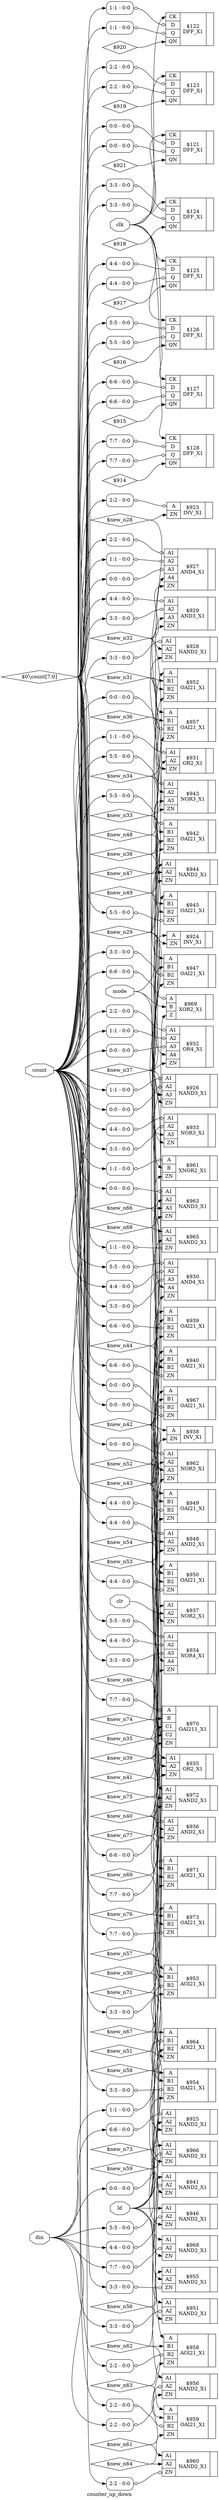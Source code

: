 digraph "counter_up_down" {
label="counter_up_down";
rankdir="LR";
remincross=true;
n53 [ shape=octagon, label="clk", color="black", fontcolor="black"];
n54 [ shape=octagon, label="clr", color="black", fontcolor="black"];
n55 [ shape=octagon, label="count", color="black", fontcolor="black"];
n56 [ shape=octagon, label="din", color="black", fontcolor="black"];
n57 [ shape=octagon, label="ld", color="black", fontcolor="black"];
n58 [ shape=octagon, label="mode", color="black", fontcolor="black"];
c61 [ shape=record, label="{{<p59> A|<p60> ZN}|$923\nINV_X1|{}}",  ];
x0 [ shape=record, style=rounded, label="<s0> 2:2 - 0:0 ", color="black", fontcolor="black" ];
x0:e -> c61:p59:w [arrowhead=odiamond, arrowtail=odiamond, dir=both, color="black", fontcolor="black", label=""];
c62 [ shape=record, label="{{<p59> A|<p60> ZN}|$924\nINV_X1|{}}",  ];
c65 [ shape=record, label="{{<p63> A1|<p64> A2|<p60> ZN}|$925\nNAND2_X1|{}}",  ];
x1 [ shape=record, style=rounded, label="<s0> 6:6 - 0:0 ", color="black", fontcolor="black" ];
x1:e -> c65:p63:w [arrowhead=odiamond, arrowtail=odiamond, dir=both, color="black", fontcolor="black", label=""];
c67 [ shape=record, label="{{<p63> A1|<p64> A2|<p66> A3|<p60> ZN}|$926\nNAND3_X1|{}}",  ];
x2 [ shape=record, style=rounded, label="<s0> 1:1 - 0:0 ", color="black", fontcolor="black" ];
x2:e -> c67:p63:w [arrowhead=odiamond, arrowtail=odiamond, dir=both, color="black", fontcolor="black", label=""];
x3 [ shape=record, style=rounded, label="<s0> 0:0 - 0:0 ", color="black", fontcolor="black" ];
x3:e -> c67:p64:w [arrowhead=odiamond, arrowtail=odiamond, dir=both, color="black", fontcolor="black", label=""];
c69 [ shape=record, label="{{<p63> A1|<p64> A2|<p66> A3|<p68> A4|<p60> ZN}|$927\nAND4_X1|{}}",  ];
x4 [ shape=record, style=rounded, label="<s0> 2:2 - 0:0 ", color="black", fontcolor="black" ];
x4:e -> c69:p63:w [arrowhead=odiamond, arrowtail=odiamond, dir=both, color="black", fontcolor="black", label=""];
x5 [ shape=record, style=rounded, label="<s0> 1:1 - 0:0 ", color="black", fontcolor="black" ];
x5:e -> c69:p64:w [arrowhead=odiamond, arrowtail=odiamond, dir=both, color="black", fontcolor="black", label=""];
x6 [ shape=record, style=rounded, label="<s0> 0:0 - 0:0 ", color="black", fontcolor="black" ];
x6:e -> c69:p66:w [arrowhead=odiamond, arrowtail=odiamond, dir=both, color="black", fontcolor="black", label=""];
c70 [ shape=record, label="{{<p63> A1|<p64> A2|<p60> ZN}|$928\nNAND2_X1|{}}",  ];
x7 [ shape=record, style=rounded, label="<s0> 3:3 - 0:0 ", color="black", fontcolor="black" ];
x7:e -> c70:p63:w [arrowhead=odiamond, arrowtail=odiamond, dir=both, color="black", fontcolor="black", label=""];
c71 [ shape=record, label="{{<p63> A1|<p64> A2|<p66> A3|<p60> ZN}|$929\nAND3_X1|{}}",  ];
x8 [ shape=record, style=rounded, label="<s0> 4:4 - 0:0 ", color="black", fontcolor="black" ];
x8:e -> c71:p63:w [arrowhead=odiamond, arrowtail=odiamond, dir=both, color="black", fontcolor="black", label=""];
x9 [ shape=record, style=rounded, label="<s0> 3:3 - 0:0 ", color="black", fontcolor="black" ];
x9:e -> c71:p64:w [arrowhead=odiamond, arrowtail=odiamond, dir=both, color="black", fontcolor="black", label=""];
c72 [ shape=record, label="{{<p63> A1|<p64> A2|<p66> A3|<p68> A4|<p60> ZN}|$930\nAND4_X1|{}}",  ];
x10 [ shape=record, style=rounded, label="<s0> 5:5 - 0:0 ", color="black", fontcolor="black" ];
x10:e -> c72:p63:w [arrowhead=odiamond, arrowtail=odiamond, dir=both, color="black", fontcolor="black", label=""];
x11 [ shape=record, style=rounded, label="<s0> 4:4 - 0:0 ", color="black", fontcolor="black" ];
x11:e -> c72:p64:w [arrowhead=odiamond, arrowtail=odiamond, dir=both, color="black", fontcolor="black", label=""];
x12 [ shape=record, style=rounded, label="<s0> 3:3 - 0:0 ", color="black", fontcolor="black" ];
x12:e -> c72:p66:w [arrowhead=odiamond, arrowtail=odiamond, dir=both, color="black", fontcolor="black", label=""];
c73 [ shape=record, label="{{<p63> A1|<p64> A2|<p60> ZN}|$931\nOR2_X1|{}}",  ];
x13 [ shape=record, style=rounded, label="<s0> 1:1 - 0:0 ", color="black", fontcolor="black" ];
x13:e -> c73:p63:w [arrowhead=odiamond, arrowtail=odiamond, dir=both, color="black", fontcolor="black", label=""];
c74 [ shape=record, label="{{<p63> A1|<p64> A2|<p66> A3|<p68> A4|<p60> ZN}|$932\nOR4_X1|{}}",  ];
x14 [ shape=record, style=rounded, label="<s0> 2:2 - 0:0 ", color="black", fontcolor="black" ];
x14:e -> c74:p63:w [arrowhead=odiamond, arrowtail=odiamond, dir=both, color="black", fontcolor="black", label=""];
x15 [ shape=record, style=rounded, label="<s0> 1:1 - 0:0 ", color="black", fontcolor="black" ];
x15:e -> c74:p64:w [arrowhead=odiamond, arrowtail=odiamond, dir=both, color="black", fontcolor="black", label=""];
x16 [ shape=record, style=rounded, label="<s0> 0:0 - 0:0 ", color="black", fontcolor="black" ];
x16:e -> c74:p66:w [arrowhead=odiamond, arrowtail=odiamond, dir=both, color="black", fontcolor="black", label=""];
c75 [ shape=record, label="{{<p63> A1|<p64> A2|<p66> A3|<p60> ZN}|$933\nNOR3_X1|{}}",  ];
x17 [ shape=record, style=rounded, label="<s0> 4:4 - 0:0 ", color="black", fontcolor="black" ];
x17:e -> c75:p63:w [arrowhead=odiamond, arrowtail=odiamond, dir=both, color="black", fontcolor="black", label=""];
x18 [ shape=record, style=rounded, label="<s0> 3:3 - 0:0 ", color="black", fontcolor="black" ];
x18:e -> c75:p64:w [arrowhead=odiamond, arrowtail=odiamond, dir=both, color="black", fontcolor="black", label=""];
c76 [ shape=record, label="{{<p63> A1|<p64> A2|<p66> A3|<p68> A4|<p60> ZN}|$934\nNOR4_X1|{}}",  ];
x19 [ shape=record, style=rounded, label="<s0> 5:5 - 0:0 ", color="black", fontcolor="black" ];
x19:e -> c76:p63:w [arrowhead=odiamond, arrowtail=odiamond, dir=both, color="black", fontcolor="black", label=""];
x20 [ shape=record, style=rounded, label="<s0> 4:4 - 0:0 ", color="black", fontcolor="black" ];
x20:e -> c76:p64:w [arrowhead=odiamond, arrowtail=odiamond, dir=both, color="black", fontcolor="black", label=""];
x21 [ shape=record, style=rounded, label="<s0> 3:3 - 0:0 ", color="black", fontcolor="black" ];
x21:e -> c76:p66:w [arrowhead=odiamond, arrowtail=odiamond, dir=both, color="black", fontcolor="black", label=""];
c77 [ shape=record, label="{{<p63> A1|<p64> A2|<p60> ZN}|$935\nOR2_X1|{}}",  ];
c78 [ shape=record, label="{{<p63> A1|<p64> A2|<p60> ZN}|$936\nAND2_X1|{}}",  ];
x22 [ shape=record, style=rounded, label="<s0> 6:6 - 0:0 ", color="black", fontcolor="black" ];
x22:e -> c78:p63:w [arrowhead=odiamond, arrowtail=odiamond, dir=both, color="black", fontcolor="black", label=""];
c79 [ shape=record, label="{{<p63> A1|<p64> A2|<p60> ZN}|$937\nNOR2_X1|{}}",  ];
c80 [ shape=record, label="{{<p59> A|<p60> ZN}|$938\nINV_X1|{}}",  ];
c83 [ shape=record, label="{{<p59> A|<p81> B1|<p82> B2|<p60> ZN}|$939\nOAI21_X1|{}}",  ];
x23 [ shape=record, style=rounded, label="<s0> 6:6 - 0:0 ", color="black", fontcolor="black" ];
x23:e -> c83:p82:w [arrowhead=odiamond, arrowtail=odiamond, dir=both, color="black", fontcolor="black", label=""];
c84 [ shape=record, label="{{<p59> A|<p81> B1|<p82> B2|<p60> ZN}|$940\nOAI21_X1|{}}",  ];
x24 [ shape=record, style=rounded, label="<s0> 6:6 - 0:0 ", color="black", fontcolor="black" ];
x24:e -> c84:p60:w [arrowhead=odiamond, arrowtail=odiamond, dir=both, color="black", fontcolor="black", label=""];
c85 [ shape=record, label="{{<p63> A1|<p64> A2|<p60> ZN}|$941\nNAND2_X1|{}}",  ];
x25 [ shape=record, style=rounded, label="<s0> 5:5 - 0:0 ", color="black", fontcolor="black" ];
x25:e -> c85:p64:w [arrowhead=odiamond, arrowtail=odiamond, dir=both, color="black", fontcolor="black", label=""];
c86 [ shape=record, label="{{<p59> A|<p81> B1|<p82> B2|<p60> ZN}|$942\nOAI21_X1|{}}",  ];
x26 [ shape=record, style=rounded, label="<s0> 5:5 - 0:0 ", color="black", fontcolor="black" ];
x26:e -> c86:p59:w [arrowhead=odiamond, arrowtail=odiamond, dir=both, color="black", fontcolor="black", label=""];
c87 [ shape=record, label="{{<p63> A1|<p64> A2|<p66> A3|<p60> ZN}|$943\nNOR3_X1|{}}",  ];
x27 [ shape=record, style=rounded, label="<s0> 5:5 - 0:0 ", color="black", fontcolor="black" ];
x27:e -> c87:p63:w [arrowhead=odiamond, arrowtail=odiamond, dir=both, color="black", fontcolor="black", label=""];
c88 [ shape=record, label="{{<p63> A1|<p64> A2|<p60> ZN}|$944\nNAND2_X1|{}}",  ];
c89 [ shape=record, label="{{<p59> A|<p81> B1|<p82> B2|<p60> ZN}|$945\nOAI21_X1|{}}",  ];
x28 [ shape=record, style=rounded, label="<s0> 5:5 - 0:0 ", color="black", fontcolor="black" ];
x28:e -> c89:p60:w [arrowhead=odiamond, arrowtail=odiamond, dir=both, color="black", fontcolor="black", label=""];
c90 [ shape=record, label="{{<p63> A1|<p64> A2|<p60> ZN}|$946\nNAND2_X1|{}}",  ];
x29 [ shape=record, style=rounded, label="<s0> 4:4 - 0:0 ", color="black", fontcolor="black" ];
x29:e -> c90:p64:w [arrowhead=odiamond, arrowtail=odiamond, dir=both, color="black", fontcolor="black", label=""];
c91 [ shape=record, label="{{<p59> A|<p81> B1|<p82> B2|<p60> ZN}|$947\nOAI21_X1|{}}",  ];
x30 [ shape=record, style=rounded, label="<s0> 3:3 - 0:0 ", color="black", fontcolor="black" ];
x30:e -> c91:p82:w [arrowhead=odiamond, arrowtail=odiamond, dir=both, color="black", fontcolor="black", label=""];
c92 [ shape=record, label="{{<p63> A1|<p64> A2|<p60> ZN}|$948\nAND2_X1|{}}",  ];
x31 [ shape=record, style=rounded, label="<s0> 4:4 - 0:0 ", color="black", fontcolor="black" ];
x31:e -> c92:p63:w [arrowhead=odiamond, arrowtail=odiamond, dir=both, color="black", fontcolor="black", label=""];
c93 [ shape=record, label="{{<p59> A|<p81> B1|<p82> B2|<p60> ZN}|$949\nOAI21_X1|{}}",  ];
x32 [ shape=record, style=rounded, label="<s0> 4:4 - 0:0 ", color="black", fontcolor="black" ];
x32:e -> c93:p82:w [arrowhead=odiamond, arrowtail=odiamond, dir=both, color="black", fontcolor="black", label=""];
c94 [ shape=record, label="{{<p59> A|<p81> B1|<p82> B2|<p60> ZN}|$950\nOAI21_X1|{}}",  ];
x33 [ shape=record, style=rounded, label="<s0> 4:4 - 0:0 ", color="black", fontcolor="black" ];
x33:e -> c94:p60:w [arrowhead=odiamond, arrowtail=odiamond, dir=both, color="black", fontcolor="black", label=""];
c95 [ shape=record, label="{{<p63> A1|<p64> A2|<p60> ZN}|$951\nNAND2_X1|{}}",  ];
x34 [ shape=record, style=rounded, label="<s0> 3:3 - 0:0 ", color="black", fontcolor="black" ];
x34:e -> c95:p64:w [arrowhead=odiamond, arrowtail=odiamond, dir=both, color="black", fontcolor="black", label=""];
c96 [ shape=record, label="{{<p59> A|<p81> B1|<p82> B2|<p60> ZN}|$952\nOAI21_X1|{}}",  ];
c97 [ shape=record, label="{{<p59> A|<p81> B1|<p82> B2|<p60> ZN}|$953\nAOI21_X1|{}}",  ];
x35 [ shape=record, style=rounded, label="<s0> 3:3 - 0:0 ", color="black", fontcolor="black" ];
x35:e -> c97:p82:w [arrowhead=odiamond, arrowtail=odiamond, dir=both, color="black", fontcolor="black", label=""];
c98 [ shape=record, label="{{<p59> A|<p81> B1|<p82> B2|<p60> ZN}|$954\nOAI21_X1|{}}",  ];
x36 [ shape=record, style=rounded, label="<s0> 3:3 - 0:0 ", color="black", fontcolor="black" ];
x36:e -> c98:p82:w [arrowhead=odiamond, arrowtail=odiamond, dir=both, color="black", fontcolor="black", label=""];
c99 [ shape=record, label="{{<p63> A1|<p64> A2|<p60> ZN}|$955\nNAND2_X1|{}}",  ];
x37 [ shape=record, style=rounded, label="<s0> 3:3 - 0:0 ", color="black", fontcolor="black" ];
x37:e -> c99:p60:w [arrowhead=odiamond, arrowtail=odiamond, dir=both, color="black", fontcolor="black", label=""];
c100 [ shape=record, label="{{<p63> A1|<p64> A2|<p60> ZN}|$956\nNAND2_X1|{}}",  ];
x38 [ shape=record, style=rounded, label="<s0> 2:2 - 0:0 ", color="black", fontcolor="black" ];
x38:e -> c100:p64:w [arrowhead=odiamond, arrowtail=odiamond, dir=both, color="black", fontcolor="black", label=""];
c101 [ shape=record, label="{{<p59> A|<p81> B1|<p82> B2|<p60> ZN}|$957\nOAI21_X1|{}}",  ];
x39 [ shape=record, style=rounded, label="<s0> 0:0 - 0:0 ", color="black", fontcolor="black" ];
x39:e -> c101:p82:w [arrowhead=odiamond, arrowtail=odiamond, dir=both, color="black", fontcolor="black", label=""];
c102 [ shape=record, label="{{<p59> A|<p81> B1|<p82> B2|<p60> ZN}|$958\nAOI21_X1|{}}",  ];
x40 [ shape=record, style=rounded, label="<s0> 2:2 - 0:0 ", color="black", fontcolor="black" ];
x40:e -> c102:p82:w [arrowhead=odiamond, arrowtail=odiamond, dir=both, color="black", fontcolor="black", label=""];
c103 [ shape=record, label="{{<p59> A|<p81> B1|<p82> B2|<p60> ZN}|$959\nOAI21_X1|{}}",  ];
x41 [ shape=record, style=rounded, label="<s0> 2:2 - 0:0 ", color="black", fontcolor="black" ];
x41:e -> c103:p82:w [arrowhead=odiamond, arrowtail=odiamond, dir=both, color="black", fontcolor="black", label=""];
c104 [ shape=record, label="{{<p63> A1|<p64> A2|<p60> ZN}|$960\nNAND2_X1|{}}",  ];
x42 [ shape=record, style=rounded, label="<s0> 2:2 - 0:0 ", color="black", fontcolor="black" ];
x42:e -> c104:p60:w [arrowhead=odiamond, arrowtail=odiamond, dir=both, color="black", fontcolor="black", label=""];
c106 [ shape=record, label="{{<p59> A|<p105> B|<p60> ZN}|$961\nXNOR2_X1|{}}",  ];
x43 [ shape=record, style=rounded, label="<s0> 1:1 - 0:0 ", color="black", fontcolor="black" ];
x43:e -> c106:p59:w [arrowhead=odiamond, arrowtail=odiamond, dir=both, color="black", fontcolor="black", label=""];
c107 [ shape=record, label="{{<p63> A1|<p64> A2|<p66> A3|<p60> ZN}|$962\nNOR3_X1|{}}",  ];
x44 [ shape=record, style=rounded, label="<s0> 0:0 - 0:0 ", color="black", fontcolor="black" ];
x44:e -> c107:p63:w [arrowhead=odiamond, arrowtail=odiamond, dir=both, color="black", fontcolor="black", label=""];
c108 [ shape=record, label="{{<p63> A1|<p64> A2|<p66> A3|<p60> ZN}|$963\nNAND3_X1|{}}",  ];
x45 [ shape=record, style=rounded, label="<s0> 0:0 - 0:0 ", color="black", fontcolor="black" ];
x45:e -> c108:p63:w [arrowhead=odiamond, arrowtail=odiamond, dir=both, color="black", fontcolor="black", label=""];
c109 [ shape=record, label="{{<p59> A|<p81> B1|<p82> B2|<p60> ZN}|$964\nAOI21_X1|{}}",  ];
x46 [ shape=record, style=rounded, label="<s0> 1:1 - 0:0 ", color="black", fontcolor="black" ];
x46:e -> c109:p81:w [arrowhead=odiamond, arrowtail=odiamond, dir=both, color="black", fontcolor="black", label=""];
c110 [ shape=record, label="{{<p63> A1|<p64> A2|<p60> ZN}|$965\nNAND2_X1|{}}",  ];
x47 [ shape=record, style=rounded, label="<s0> 1:1 - 0:0 ", color="black", fontcolor="black" ];
x47:e -> c110:p60:w [arrowhead=odiamond, arrowtail=odiamond, dir=both, color="black", fontcolor="black", label=""];
c111 [ shape=record, label="{{<p63> A1|<p64> A2|<p60> ZN}|$966\nNAND2_X1|{}}",  ];
x48 [ shape=record, style=rounded, label="<s0> 0:0 - 0:0 ", color="black", fontcolor="black" ];
x48:e -> c111:p64:w [arrowhead=odiamond, arrowtail=odiamond, dir=both, color="black", fontcolor="black", label=""];
c112 [ shape=record, label="{{<p59> A|<p81> B1|<p82> B2|<p60> ZN}|$967\nOAI21_X1|{}}",  ];
x49 [ shape=record, style=rounded, label="<s0> 0:0 - 0:0 ", color="black", fontcolor="black" ];
x49:e -> c112:p82:w [arrowhead=odiamond, arrowtail=odiamond, dir=both, color="black", fontcolor="black", label=""];
x50 [ shape=record, style=rounded, label="<s0> 0:0 - 0:0 ", color="black", fontcolor="black" ];
x50:e -> c112:p60:w [arrowhead=odiamond, arrowtail=odiamond, dir=both, color="black", fontcolor="black", label=""];
c113 [ shape=record, label="{{<p63> A1|<p64> A2|<p60> ZN}|$968\nNAND2_X1|{}}",  ];
x51 [ shape=record, style=rounded, label="<s0> 7:7 - 0:0 ", color="black", fontcolor="black" ];
x51:e -> c113:p64:w [arrowhead=odiamond, arrowtail=odiamond, dir=both, color="black", fontcolor="black", label=""];
c115 [ shape=record, label="{{<p59> A|<p105> B|<p114> Z}|$969\nXOR2_X1|{}}",  ];
x52 [ shape=record, style=rounded, label="<s0> 6:6 - 0:0 ", color="black", fontcolor="black" ];
x52:e -> c115:p59:w [arrowhead=odiamond, arrowtail=odiamond, dir=both, color="black", fontcolor="black", label=""];
c118 [ shape=record, label="{{<p59> A|<p105> B|<p116> C1|<p117> C2|<p60> ZN}|$970\nOAI211_X1|{}}",  ];
x53 [ shape=record, style=rounded, label="<s0> 7:7 - 0:0 ", color="black", fontcolor="black" ];
x53:e -> c118:p59:w [arrowhead=odiamond, arrowtail=odiamond, dir=both, color="black", fontcolor="black", label=""];
c119 [ shape=record, label="{{<p59> A|<p81> B1|<p82> B2|<p60> ZN}|$971\nAOI21_X1|{}}",  ];
x54 [ shape=record, style=rounded, label="<s0> 7:7 - 0:0 ", color="black", fontcolor="black" ];
x54:e -> c119:p59:w [arrowhead=odiamond, arrowtail=odiamond, dir=both, color="black", fontcolor="black", label=""];
c120 [ shape=record, label="{{<p63> A1|<p64> A2|<p60> ZN}|$972\nNAND2_X1|{}}",  ];
c121 [ shape=record, label="{{<p59> A|<p81> B1|<p82> B2|<p60> ZN}|$973\nOAI21_X1|{}}",  ];
x55 [ shape=record, style=rounded, label="<s0> 7:7 - 0:0 ", color="black", fontcolor="black" ];
x55:e -> c121:p60:w [arrowhead=odiamond, arrowtail=odiamond, dir=both, color="black", fontcolor="black", label=""];
c126 [ shape=record, label="{{<p122> CK|<p123> D|<p124> Q|<p125> QN}|$121\nDFF_X1|{}}",  ];
x56 [ shape=record, style=rounded, label="<s0> 0:0 - 0:0 ", color="black", fontcolor="black" ];
x56:e -> c126:p123:w [arrowhead=odiamond, arrowtail=odiamond, dir=both, color="black", fontcolor="black", label=""];
x57 [ shape=record, style=rounded, label="<s0> 0:0 - 0:0 ", color="black", fontcolor="black" ];
x57:e -> c126:p124:w [arrowhead=odiamond, arrowtail=odiamond, dir=both, color="black", fontcolor="black", label=""];
c127 [ shape=record, label="{{<p122> CK|<p123> D|<p124> Q|<p125> QN}|$122\nDFF_X1|{}}",  ];
x58 [ shape=record, style=rounded, label="<s0> 1:1 - 0:0 ", color="black", fontcolor="black" ];
x58:e -> c127:p123:w [arrowhead=odiamond, arrowtail=odiamond, dir=both, color="black", fontcolor="black", label=""];
x59 [ shape=record, style=rounded, label="<s0> 1:1 - 0:0 ", color="black", fontcolor="black" ];
x59:e -> c127:p124:w [arrowhead=odiamond, arrowtail=odiamond, dir=both, color="black", fontcolor="black", label=""];
c128 [ shape=record, label="{{<p122> CK|<p123> D|<p124> Q|<p125> QN}|$123\nDFF_X1|{}}",  ];
x60 [ shape=record, style=rounded, label="<s0> 2:2 - 0:0 ", color="black", fontcolor="black" ];
x60:e -> c128:p123:w [arrowhead=odiamond, arrowtail=odiamond, dir=both, color="black", fontcolor="black", label=""];
x61 [ shape=record, style=rounded, label="<s0> 2:2 - 0:0 ", color="black", fontcolor="black" ];
x61:e -> c128:p124:w [arrowhead=odiamond, arrowtail=odiamond, dir=both, color="black", fontcolor="black", label=""];
c129 [ shape=record, label="{{<p122> CK|<p123> D|<p124> Q|<p125> QN}|$124\nDFF_X1|{}}",  ];
x62 [ shape=record, style=rounded, label="<s0> 3:3 - 0:0 ", color="black", fontcolor="black" ];
x62:e -> c129:p123:w [arrowhead=odiamond, arrowtail=odiamond, dir=both, color="black", fontcolor="black", label=""];
x63 [ shape=record, style=rounded, label="<s0> 3:3 - 0:0 ", color="black", fontcolor="black" ];
x63:e -> c129:p124:w [arrowhead=odiamond, arrowtail=odiamond, dir=both, color="black", fontcolor="black", label=""];
c130 [ shape=record, label="{{<p122> CK|<p123> D|<p124> Q|<p125> QN}|$125\nDFF_X1|{}}",  ];
x64 [ shape=record, style=rounded, label="<s0> 4:4 - 0:0 ", color="black", fontcolor="black" ];
x64:e -> c130:p123:w [arrowhead=odiamond, arrowtail=odiamond, dir=both, color="black", fontcolor="black", label=""];
x65 [ shape=record, style=rounded, label="<s0> 4:4 - 0:0 ", color="black", fontcolor="black" ];
x65:e -> c130:p124:w [arrowhead=odiamond, arrowtail=odiamond, dir=both, color="black", fontcolor="black", label=""];
c131 [ shape=record, label="{{<p122> CK|<p123> D|<p124> Q|<p125> QN}|$126\nDFF_X1|{}}",  ];
x66 [ shape=record, style=rounded, label="<s0> 5:5 - 0:0 ", color="black", fontcolor="black" ];
x66:e -> c131:p123:w [arrowhead=odiamond, arrowtail=odiamond, dir=both, color="black", fontcolor="black", label=""];
x67 [ shape=record, style=rounded, label="<s0> 5:5 - 0:0 ", color="black", fontcolor="black" ];
x67:e -> c131:p124:w [arrowhead=odiamond, arrowtail=odiamond, dir=both, color="black", fontcolor="black", label=""];
c132 [ shape=record, label="{{<p122> CK|<p123> D|<p124> Q|<p125> QN}|$127\nDFF_X1|{}}",  ];
x68 [ shape=record, style=rounded, label="<s0> 6:6 - 0:0 ", color="black", fontcolor="black" ];
x68:e -> c132:p123:w [arrowhead=odiamond, arrowtail=odiamond, dir=both, color="black", fontcolor="black", label=""];
x69 [ shape=record, style=rounded, label="<s0> 6:6 - 0:0 ", color="black", fontcolor="black" ];
x69:e -> c132:p124:w [arrowhead=odiamond, arrowtail=odiamond, dir=both, color="black", fontcolor="black", label=""];
c133 [ shape=record, label="{{<p122> CK|<p123> D|<p124> Q|<p125> QN}|$128\nDFF_X1|{}}",  ];
x70 [ shape=record, style=rounded, label="<s0> 7:7 - 0:0 ", color="black", fontcolor="black" ];
x70:e -> c133:p123:w [arrowhead=odiamond, arrowtail=odiamond, dir=both, color="black", fontcolor="black", label=""];
x71 [ shape=record, style=rounded, label="<s0> 7:7 - 0:0 ", color="black", fontcolor="black" ];
x71:e -> c133:p124:w [arrowhead=odiamond, arrowtail=odiamond, dir=both, color="black", fontcolor="black", label=""];
n1 [ shape=diamond, label="$0&#9586;count[7:0]" ];
n1:e -> x24:s0:w [color="black", fontcolor="black", label=""];
n1:e -> x28:s0:w [color="black", fontcolor="black", label=""];
n1:e -> x33:s0:w [color="black", fontcolor="black", label=""];
n1:e -> x37:s0:w [color="black", fontcolor="black", label=""];
n1:e -> x42:s0:w [color="black", fontcolor="black", label=""];
n1:e -> x47:s0:w [color="black", fontcolor="black", label=""];
n1:e -> x50:s0:w [color="black", fontcolor="black", label=""];
n1:e -> x55:s0:w [color="black", fontcolor="black", label=""];
n1:e -> x56:s0:w [color="black", fontcolor="black", label=""];
n1:e -> x58:s0:w [color="black", fontcolor="black", label=""];
n1:e -> x60:s0:w [color="black", fontcolor="black", label=""];
n1:e -> x62:s0:w [color="black", fontcolor="black", label=""];
n1:e -> x64:s0:w [color="black", fontcolor="black", label=""];
n1:e -> x66:s0:w [color="black", fontcolor="black", label=""];
n1:e -> x68:s0:w [color="black", fontcolor="black", label=""];
n1:e -> x70:s0:w [color="black", fontcolor="black", label=""];
n10 [ shape=diamond, label="$new_n36" ];
n10:e -> c101:p81:w [color="black", fontcolor="black", label=""];
n10:e -> c73:p60:w [color="black", fontcolor="black", label=""];
n11 [ shape=diamond, label="$new_n37" ];
n11:e -> c74:p60:w [color="black", fontcolor="black", label=""];
n11:e -> c75:p66:w [color="black", fontcolor="black", label=""];
n11:e -> c76:p68:w [color="black", fontcolor="black", label=""];
n11:e -> c91:p81:w [color="black", fontcolor="black", label=""];
n11:e -> c96:p59:w [color="black", fontcolor="black", label=""];
n12 [ shape=diamond, label="$new_n38" ];
n12:e -> c75:p60:w [color="black", fontcolor="black", label=""];
n12:e -> c86:p82:w [color="black", fontcolor="black", label=""];
n12:e -> c87:p66:w [color="black", fontcolor="black", label=""];
n13 [ shape=diamond, label="$new_n39" ];
n13:e -> c118:p116:w [color="black", fontcolor="black", label=""];
n13:e -> c76:p60:w [color="black", fontcolor="black", label=""];
n13:e -> c77:p64:w [color="black", fontcolor="black", label=""];
n14 [ shape=diamond, label="$new_n40" ];
n14:e -> c119:p81:w [color="black", fontcolor="black", label=""];
n14:e -> c77:p60:w [color="black", fontcolor="black", label=""];
n14:e -> c78:p64:w [color="black", fontcolor="black", label=""];
n14:e -> c83:p81:w [color="black", fontcolor="black", label=""];
n15 [ shape=diamond, label="$new_n41" ];
n15:e -> c78:p60:w [color="black", fontcolor="black", label=""];
n15:e -> c84:p81:w [color="black", fontcolor="black", label=""];
n16 [ shape=diamond, label="$new_n42" ];
n16:e -> c108:p64:w [color="black", fontcolor="black", label=""];
n16:e -> c120:p63:w [color="black", fontcolor="black", label=""];
n16:e -> c79:p60:w [color="black", fontcolor="black", label=""];
n16:e -> c80:p59:w [color="black", fontcolor="black", label=""];
n16:e -> c83:p59:w [color="black", fontcolor="black", label=""];
n16:e -> c88:p63:w [color="black", fontcolor="black", label=""];
n16:e -> c93:p59:w [color="black", fontcolor="black", label=""];
n17 [ shape=diamond, label="$new_n43" ];
n17:e -> c102:p59:w [color="black", fontcolor="black", label=""];
n17:e -> c107:p64:w [color="black", fontcolor="black", label=""];
n17:e -> c112:p81:w [color="black", fontcolor="black", label=""];
n17:e -> c80:p60:w [color="black", fontcolor="black", label=""];
n17:e -> c97:p59:w [color="black", fontcolor="black", label=""];
n18 [ shape=diamond, label="$new_n44" ];
n18:e -> c83:p60:w [color="black", fontcolor="black", label=""];
n18:e -> c84:p82:w [color="black", fontcolor="black", label=""];
n19 [ shape=diamond, label="$new_n46" ];
n19:e -> c85:p60:w [color="black", fontcolor="black", label=""];
n19:e -> c89:p59:w [color="black", fontcolor="black", label=""];
n2 [ shape=diamond, label="$new_n28" ];
n2:e -> c61:p60:w [color="black", fontcolor="black", label=""];
n2:e -> c96:p82:w [color="black", fontcolor="black", label=""];
n20 [ shape=diamond, label="$new_n47" ];
n20:e -> c86:p60:w [color="black", fontcolor="black", label=""];
n20:e -> c88:p64:w [color="black", fontcolor="black", label=""];
n21 [ shape=diamond, label="$new_n48" ];
n21:e -> c87:p60:w [color="black", fontcolor="black", label=""];
n21:e -> c89:p81:w [color="black", fontcolor="black", label=""];
n22 [ shape=diamond, label="$new_n49" ];
n22:e -> c88:p60:w [color="black", fontcolor="black", label=""];
n22:e -> c89:p82:w [color="black", fontcolor="black", label=""];
n23 [ shape=diamond, label="$new_n51" ];
n23:e -> c90:p60:w [color="black", fontcolor="black", label=""];
n23:e -> c94:p59:w [color="black", fontcolor="black", label=""];
n24 [ shape=diamond, label="$new_n52" ];
n24:e -> c91:p60:w [color="black", fontcolor="black", label=""];
n24:e -> c92:p64:w [color="black", fontcolor="black", label=""];
n24:e -> c93:p81:w [color="black", fontcolor="black", label=""];
n25 [ shape=diamond, label="$new_n53" ];
n25:e -> c92:p60:w [color="black", fontcolor="black", label=""];
n25:e -> c94:p81:w [color="black", fontcolor="black", label=""];
n26 [ shape=diamond, label="$new_n54" ];
n26:e -> c93:p60:w [color="black", fontcolor="black", label=""];
n26:e -> c94:p82:w [color="black", fontcolor="black", label=""];
n27 [ shape=diamond, label="$new_n56" ];
n27:e -> c95:p60:w [color="black", fontcolor="black", label=""];
n27:e -> c99:p63:w [color="black", fontcolor="black", label=""];
n28 [ shape=diamond, label="$new_n57" ];
n28:e -> c96:p60:w [color="black", fontcolor="black", label=""];
n28:e -> c97:p81:w [color="black", fontcolor="black", label=""];
n28:e -> c98:p81:w [color="black", fontcolor="black", label=""];
n29 [ shape=diamond, label="$new_n58" ];
n29:e -> c97:p60:w [color="black", fontcolor="black", label=""];
n29:e -> c98:p59:w [color="black", fontcolor="black", label=""];
n3 [ shape=diamond, label="$new_n29" ];
n3:e -> c62:p60:w [color="black", fontcolor="black", label=""];
n3:e -> c67:p66:w [color="black", fontcolor="black", label=""];
n3:e -> c69:p68:w [color="black", fontcolor="black", label=""];
n3:e -> c73:p64:w [color="black", fontcolor="black", label=""];
n3:e -> c74:p68:w [color="black", fontcolor="black", label=""];
n30 [ shape=diamond, label="$new_n59" ];
n30:e -> c98:p60:w [color="black", fontcolor="black", label=""];
n30:e -> c99:p64:w [color="black", fontcolor="black", label=""];
n31 [ shape=diamond, label="$new_n61" ];
n31:e -> c100:p60:w [color="black", fontcolor="black", label=""];
n31:e -> c104:p63:w [color="black", fontcolor="black", label=""];
n32 [ shape=diamond, label="$new_n62" ];
n32:e -> c101:p60:w [color="black", fontcolor="black", label=""];
n32:e -> c102:p81:w [color="black", fontcolor="black", label=""];
n32:e -> c103:p81:w [color="black", fontcolor="black", label=""];
n33 [ shape=diamond, label="$new_n63" ];
n33:e -> c102:p60:w [color="black", fontcolor="black", label=""];
n33:e -> c103:p59:w [color="black", fontcolor="black", label=""];
n34 [ shape=diamond, label="$new_n64" ];
n34:e -> c103:p60:w [color="black", fontcolor="black", label=""];
n34:e -> c104:p64:w [color="black", fontcolor="black", label=""];
n35 [ shape=diamond, label="$new_n66" ];
n35:e -> c106:p60:w [color="black", fontcolor="black", label=""];
n35:e -> c107:p66:w [color="black", fontcolor="black", label=""];
n35:e -> c108:p66:w [color="black", fontcolor="black", label=""];
n36 [ shape=diamond, label="$new_n67" ];
n36:e -> c107:p60:w [color="black", fontcolor="black", label=""];
n36:e -> c109:p59:w [color="black", fontcolor="black", label=""];
n37 [ shape=diamond, label="$new_n68" ];
n37:e -> c108:p60:w [color="black", fontcolor="black", label=""];
n37:e -> c110:p63:w [color="black", fontcolor="black", label=""];
n38 [ shape=diamond, label="$new_n69" ];
n38:e -> c109:p60:w [color="black", fontcolor="black", label=""];
n38:e -> c110:p64:w [color="black", fontcolor="black", label=""];
n39 [ shape=diamond, label="$new_n71" ];
n39:e -> c111:p60:w [color="black", fontcolor="black", label=""];
n39:e -> c112:p59:w [color="black", fontcolor="black", label=""];
n4 [ shape=diamond, label="$new_n30" ];
n4:e -> c65:p60:w [color="black", fontcolor="black", label=""];
n4:e -> c84:p59:w [color="black", fontcolor="black", label=""];
n40 [ shape=diamond, label="$new_n73" ];
n40:e -> c113:p60:w [color="black", fontcolor="black", label=""];
n40:e -> c121:p59:w [color="black", fontcolor="black", label=""];
n41 [ shape=diamond, label="$new_n74" ];
n41:e -> c115:p114:w [color="black", fontcolor="black", label=""];
n41:e -> c118:p105:w [color="black", fontcolor="black", label=""];
n41:e -> c119:p82:w [color="black", fontcolor="black", label=""];
n42 [ shape=diamond, label="$new_n75" ];
n42:e -> c118:p60:w [color="black", fontcolor="black", label=""];
n42:e -> c120:p64:w [color="black", fontcolor="black", label=""];
n43 [ shape=diamond, label="$new_n76" ];
n43:e -> c119:p60:w [color="black", fontcolor="black", label=""];
n43:e -> c121:p81:w [color="black", fontcolor="black", label=""];
n44 [ shape=diamond, label="$new_n77" ];
n44:e -> c120:p60:w [color="black", fontcolor="black", label=""];
n44:e -> c121:p82:w [color="black", fontcolor="black", label=""];
n45 [ shape=diamond, label="$914" ];
n45:e -> c133:p125:w [color="black", fontcolor="black", label=""];
n46 [ shape=diamond, label="$915" ];
n46:e -> c132:p125:w [color="black", fontcolor="black", label=""];
n47 [ shape=diamond, label="$916" ];
n47:e -> c131:p125:w [color="black", fontcolor="black", label=""];
n48 [ shape=diamond, label="$917" ];
n48:e -> c130:p125:w [color="black", fontcolor="black", label=""];
n49 [ shape=diamond, label="$918" ];
n49:e -> c129:p125:w [color="black", fontcolor="black", label=""];
n5 [ shape=diamond, label="$new_n31" ];
n5:e -> c101:p59:w [color="black", fontcolor="black", label=""];
n5:e -> c67:p60:w [color="black", fontcolor="black", label=""];
n5:e -> c96:p81:w [color="black", fontcolor="black", label=""];
n50 [ shape=diamond, label="$919" ];
n50:e -> c128:p125:w [color="black", fontcolor="black", label=""];
n51 [ shape=diamond, label="$920" ];
n51:e -> c127:p125:w [color="black", fontcolor="black", label=""];
n52 [ shape=diamond, label="$921" ];
n52:e -> c126:p125:w [color="black", fontcolor="black", label=""];
n53:e -> c126:p122:w [color="black", fontcolor="black", label=""];
n53:e -> c127:p122:w [color="black", fontcolor="black", label=""];
n53:e -> c128:p122:w [color="black", fontcolor="black", label=""];
n53:e -> c129:p122:w [color="black", fontcolor="black", label=""];
n53:e -> c130:p122:w [color="black", fontcolor="black", label=""];
n53:e -> c131:p122:w [color="black", fontcolor="black", label=""];
n53:e -> c132:p122:w [color="black", fontcolor="black", label=""];
n53:e -> c133:p122:w [color="black", fontcolor="black", label=""];
n54:e -> c79:p64:w [color="black", fontcolor="black", label=""];
n55:e -> x0:s0:w [color="black", fontcolor="black", label=""];
n55:e -> x10:s0:w [color="black", fontcolor="black", label=""];
n55:e -> x11:s0:w [color="black", fontcolor="black", label=""];
n55:e -> x12:s0:w [color="black", fontcolor="black", label=""];
n55:e -> x13:s0:w [color="black", fontcolor="black", label=""];
n55:e -> x14:s0:w [color="black", fontcolor="black", label=""];
n55:e -> x15:s0:w [color="black", fontcolor="black", label=""];
n55:e -> x16:s0:w [color="black", fontcolor="black", label=""];
n55:e -> x17:s0:w [color="black", fontcolor="black", label=""];
n55:e -> x18:s0:w [color="black", fontcolor="black", label=""];
n55:e -> x19:s0:w [color="black", fontcolor="black", label=""];
n55:e -> x20:s0:w [color="black", fontcolor="black", label=""];
n55:e -> x21:s0:w [color="black", fontcolor="black", label=""];
n55:e -> x22:s0:w [color="black", fontcolor="black", label=""];
n55:e -> x23:s0:w [color="black", fontcolor="black", label=""];
n55:e -> x26:s0:w [color="black", fontcolor="black", label=""];
n55:e -> x27:s0:w [color="black", fontcolor="black", label=""];
n55:e -> x2:s0:w [color="black", fontcolor="black", label=""];
n55:e -> x30:s0:w [color="black", fontcolor="black", label=""];
n55:e -> x31:s0:w [color="black", fontcolor="black", label=""];
n55:e -> x32:s0:w [color="black", fontcolor="black", label=""];
n55:e -> x35:s0:w [color="black", fontcolor="black", label=""];
n55:e -> x36:s0:w [color="black", fontcolor="black", label=""];
n55:e -> x39:s0:w [color="black", fontcolor="black", label=""];
n55:e -> x3:s0:w [color="black", fontcolor="black", label=""];
n55:e -> x40:s0:w [color="black", fontcolor="black", label=""];
n55:e -> x41:s0:w [color="black", fontcolor="black", label=""];
n55:e -> x43:s0:w [color="black", fontcolor="black", label=""];
n55:e -> x44:s0:w [color="black", fontcolor="black", label=""];
n55:e -> x45:s0:w [color="black", fontcolor="black", label=""];
n55:e -> x49:s0:w [color="black", fontcolor="black", label=""];
n55:e -> x4:s0:w [color="black", fontcolor="black", label=""];
n55:e -> x52:s0:w [color="black", fontcolor="black", label=""];
n55:e -> x53:s0:w [color="black", fontcolor="black", label=""];
n55:e -> x54:s0:w [color="black", fontcolor="black", label=""];
n55:e -> x57:s0:w [color="black", fontcolor="black", label=""];
n55:e -> x59:s0:w [color="black", fontcolor="black", label=""];
n55:e -> x5:s0:w [color="black", fontcolor="black", label=""];
n55:e -> x61:s0:w [color="black", fontcolor="black", label=""];
n55:e -> x63:s0:w [color="black", fontcolor="black", label=""];
n55:e -> x65:s0:w [color="black", fontcolor="black", label=""];
n55:e -> x67:s0:w [color="black", fontcolor="black", label=""];
n55:e -> x69:s0:w [color="black", fontcolor="black", label=""];
n55:e -> x6:s0:w [color="black", fontcolor="black", label=""];
n55:e -> x71:s0:w [color="black", fontcolor="black", label=""];
n55:e -> x7:s0:w [color="black", fontcolor="black", label=""];
n55:e -> x8:s0:w [color="black", fontcolor="black", label=""];
n55:e -> x9:s0:w [color="black", fontcolor="black", label=""];
n56:e -> x1:s0:w [color="black", fontcolor="black", label=""];
n56:e -> x25:s0:w [color="black", fontcolor="black", label=""];
n56:e -> x29:s0:w [color="black", fontcolor="black", label=""];
n56:e -> x34:s0:w [color="black", fontcolor="black", label=""];
n56:e -> x38:s0:w [color="black", fontcolor="black", label=""];
n56:e -> x46:s0:w [color="black", fontcolor="black", label=""];
n56:e -> x48:s0:w [color="black", fontcolor="black", label=""];
n56:e -> x51:s0:w [color="black", fontcolor="black", label=""];
n57:e -> c100:p63:w [color="black", fontcolor="black", label=""];
n57:e -> c109:p82:w [color="black", fontcolor="black", label=""];
n57:e -> c111:p63:w [color="black", fontcolor="black", label=""];
n57:e -> c113:p63:w [color="black", fontcolor="black", label=""];
n57:e -> c65:p64:w [color="black", fontcolor="black", label=""];
n57:e -> c79:p63:w [color="black", fontcolor="black", label=""];
n57:e -> c85:p63:w [color="black", fontcolor="black", label=""];
n57:e -> c90:p63:w [color="black", fontcolor="black", label=""];
n57:e -> c95:p63:w [color="black", fontcolor="black", label=""];
n58:e -> c106:p105:w [color="black", fontcolor="black", label=""];
n58:e -> c115:p105:w [color="black", fontcolor="black", label=""];
n58:e -> c62:p59:w [color="black", fontcolor="black", label=""];
n6 [ shape=diamond, label="$new_n32" ];
n6:e -> c69:p60:w [color="black", fontcolor="black", label=""];
n6:e -> c70:p64:w [color="black", fontcolor="black", label=""];
n6:e -> c71:p66:w [color="black", fontcolor="black", label=""];
n6:e -> c72:p68:w [color="black", fontcolor="black", label=""];
n7 [ shape=diamond, label="$new_n33" ];
n7:e -> c70:p60:w [color="black", fontcolor="black", label=""];
n7:e -> c91:p59:w [color="black", fontcolor="black", label=""];
n8 [ shape=diamond, label="$new_n34" ];
n8:e -> c71:p60:w [color="black", fontcolor="black", label=""];
n8:e -> c86:p81:w [color="black", fontcolor="black", label=""];
n8:e -> c87:p64:w [color="black", fontcolor="black", label=""];
n9 [ shape=diamond, label="$new_n35" ];
n9:e -> c118:p117:w [color="black", fontcolor="black", label=""];
n9:e -> c72:p60:w [color="black", fontcolor="black", label=""];
n9:e -> c77:p63:w [color="black", fontcolor="black", label=""];
}
